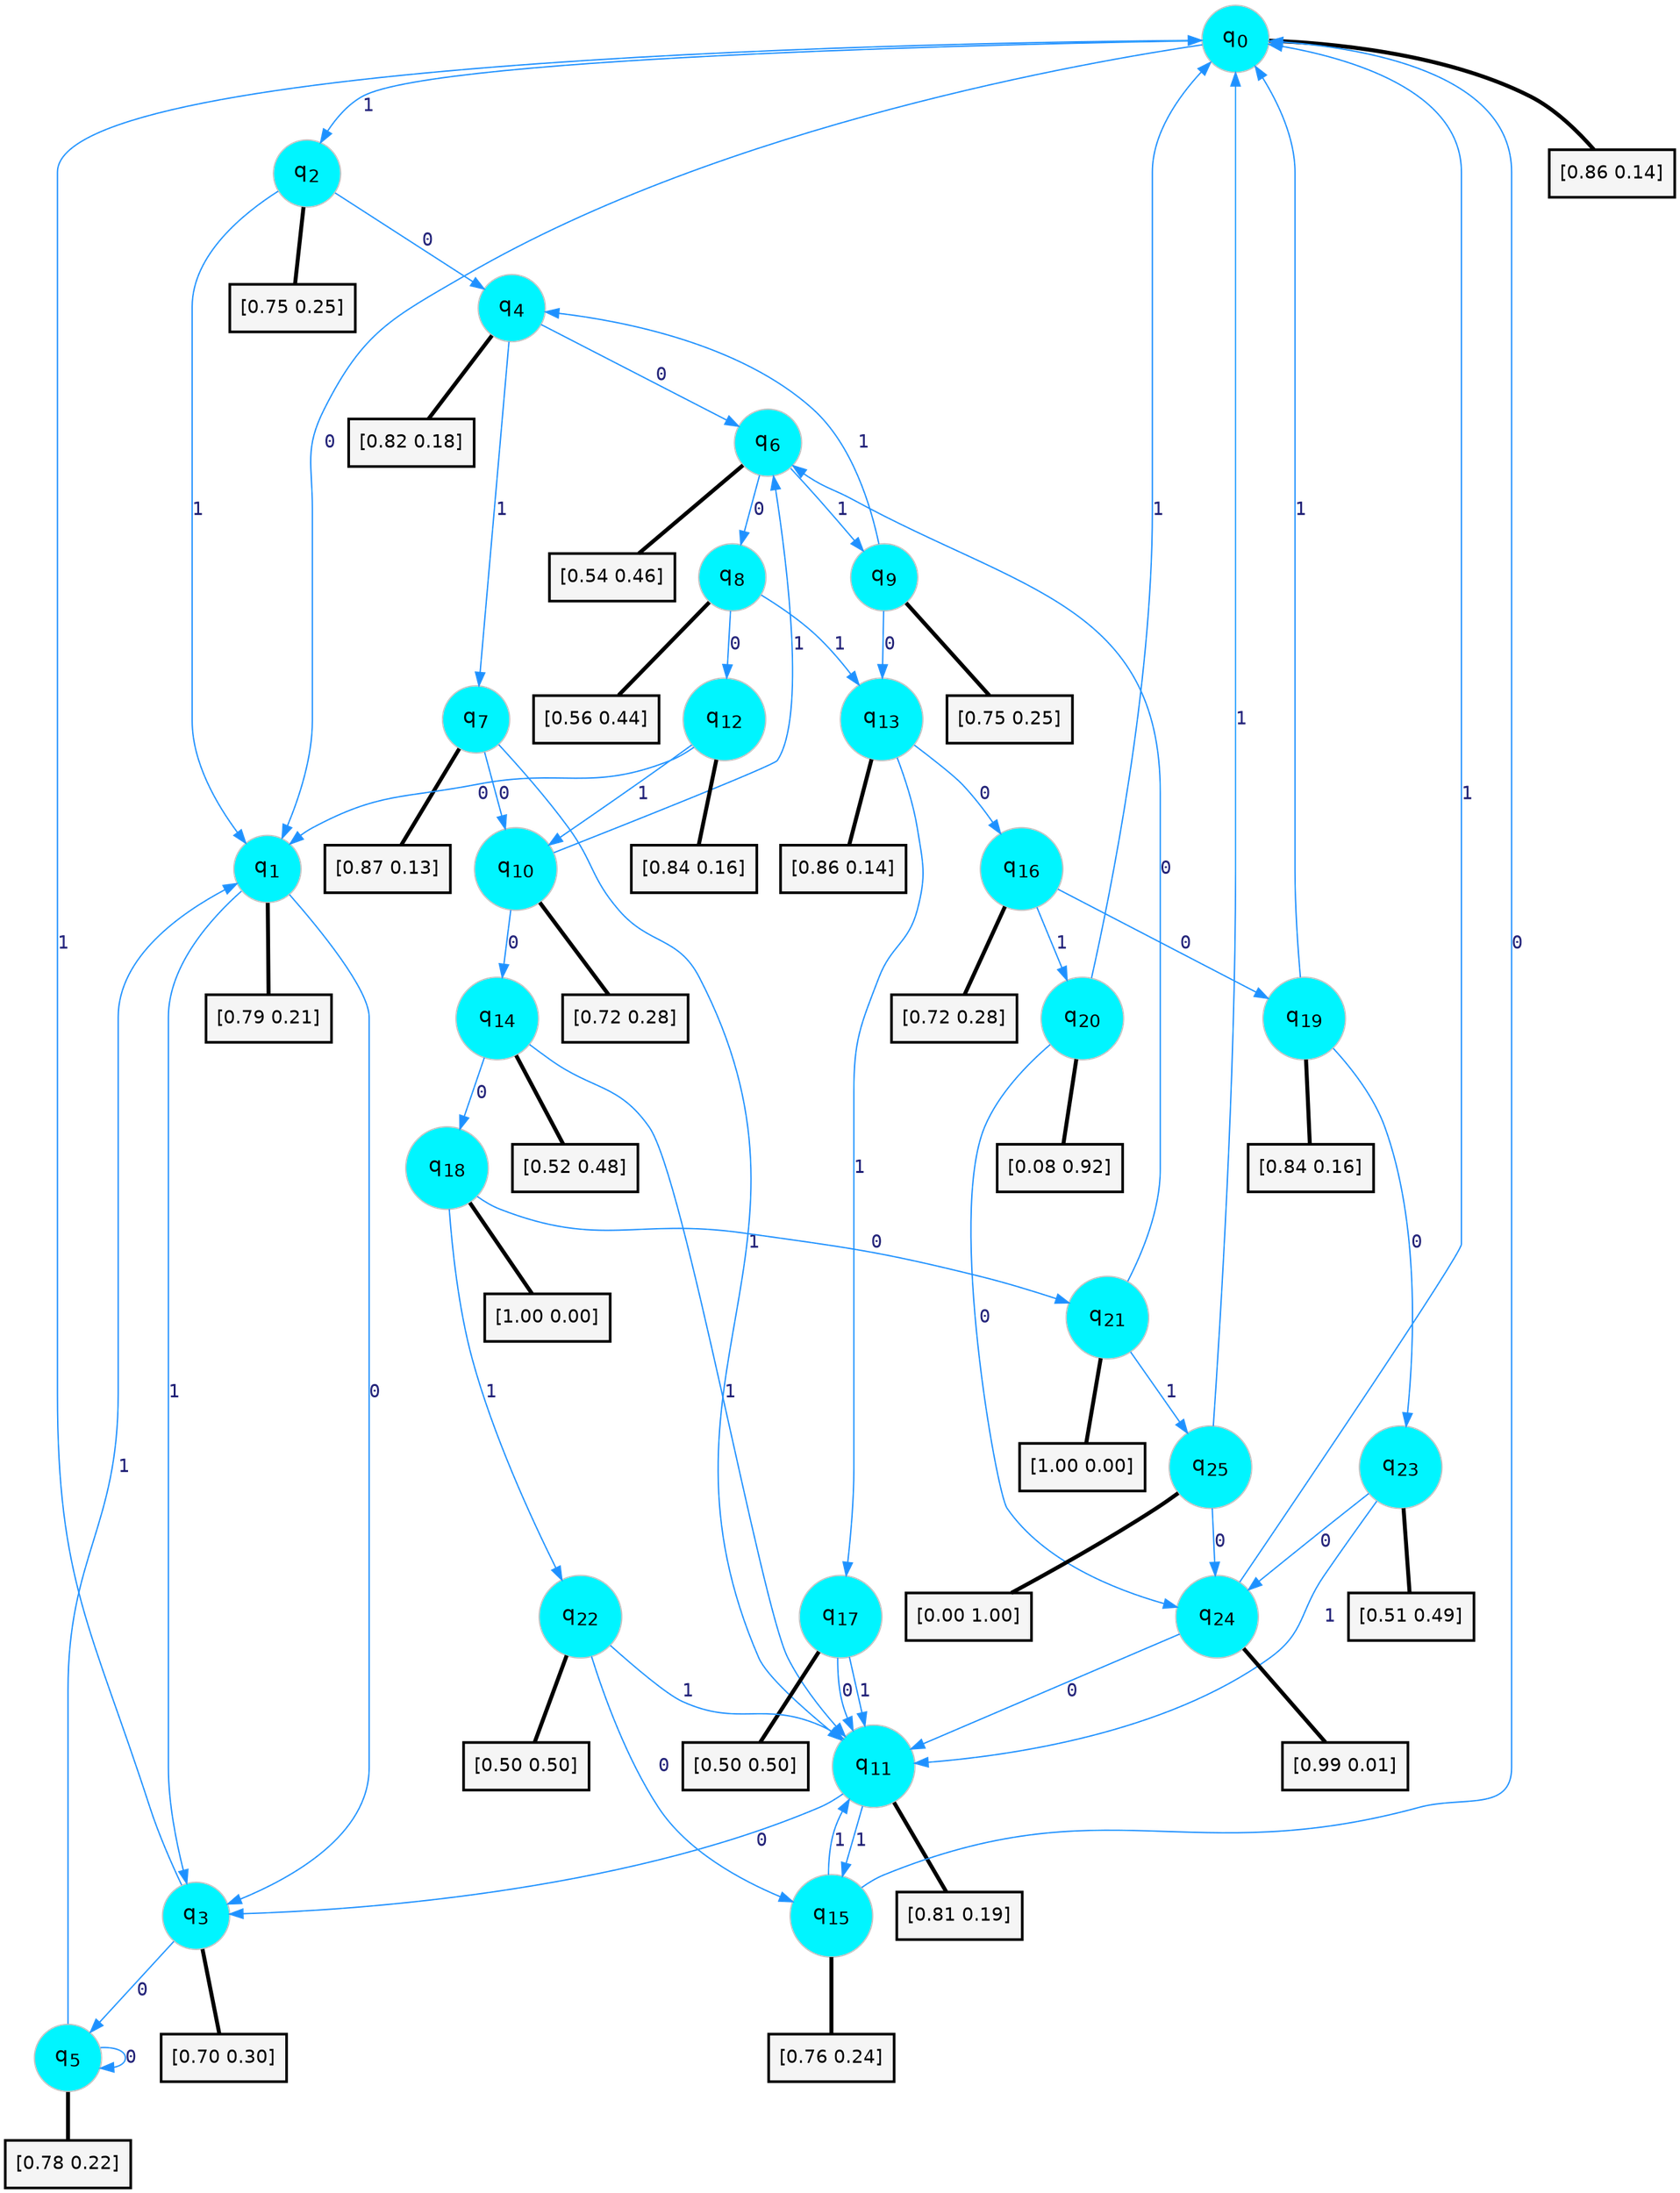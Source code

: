 digraph G {
graph [
bgcolor=transparent, dpi=300, rankdir=TD, size="40,25"];
node [
color=gray, fillcolor=turquoise1, fontcolor=black, fontname=Helvetica, fontsize=16, fontweight=bold, shape=circle, style=filled];
edge [
arrowsize=1, color=dodgerblue1, fontcolor=midnightblue, fontname=courier, fontweight=bold, penwidth=1, style=solid, weight=20];
0[label=<q<SUB>0</SUB>>];
1[label=<q<SUB>1</SUB>>];
2[label=<q<SUB>2</SUB>>];
3[label=<q<SUB>3</SUB>>];
4[label=<q<SUB>4</SUB>>];
5[label=<q<SUB>5</SUB>>];
6[label=<q<SUB>6</SUB>>];
7[label=<q<SUB>7</SUB>>];
8[label=<q<SUB>8</SUB>>];
9[label=<q<SUB>9</SUB>>];
10[label=<q<SUB>10</SUB>>];
11[label=<q<SUB>11</SUB>>];
12[label=<q<SUB>12</SUB>>];
13[label=<q<SUB>13</SUB>>];
14[label=<q<SUB>14</SUB>>];
15[label=<q<SUB>15</SUB>>];
16[label=<q<SUB>16</SUB>>];
17[label=<q<SUB>17</SUB>>];
18[label=<q<SUB>18</SUB>>];
19[label=<q<SUB>19</SUB>>];
20[label=<q<SUB>20</SUB>>];
21[label=<q<SUB>21</SUB>>];
22[label=<q<SUB>22</SUB>>];
23[label=<q<SUB>23</SUB>>];
24[label=<q<SUB>24</SUB>>];
25[label=<q<SUB>25</SUB>>];
26[label="[0.86 0.14]", shape=box,fontcolor=black, fontname=Helvetica, fontsize=14, penwidth=2, fillcolor=whitesmoke,color=black];
27[label="[0.79 0.21]", shape=box,fontcolor=black, fontname=Helvetica, fontsize=14, penwidth=2, fillcolor=whitesmoke,color=black];
28[label="[0.75 0.25]", shape=box,fontcolor=black, fontname=Helvetica, fontsize=14, penwidth=2, fillcolor=whitesmoke,color=black];
29[label="[0.70 0.30]", shape=box,fontcolor=black, fontname=Helvetica, fontsize=14, penwidth=2, fillcolor=whitesmoke,color=black];
30[label="[0.82 0.18]", shape=box,fontcolor=black, fontname=Helvetica, fontsize=14, penwidth=2, fillcolor=whitesmoke,color=black];
31[label="[0.78 0.22]", shape=box,fontcolor=black, fontname=Helvetica, fontsize=14, penwidth=2, fillcolor=whitesmoke,color=black];
32[label="[0.54 0.46]", shape=box,fontcolor=black, fontname=Helvetica, fontsize=14, penwidth=2, fillcolor=whitesmoke,color=black];
33[label="[0.87 0.13]", shape=box,fontcolor=black, fontname=Helvetica, fontsize=14, penwidth=2, fillcolor=whitesmoke,color=black];
34[label="[0.56 0.44]", shape=box,fontcolor=black, fontname=Helvetica, fontsize=14, penwidth=2, fillcolor=whitesmoke,color=black];
35[label="[0.75 0.25]", shape=box,fontcolor=black, fontname=Helvetica, fontsize=14, penwidth=2, fillcolor=whitesmoke,color=black];
36[label="[0.72 0.28]", shape=box,fontcolor=black, fontname=Helvetica, fontsize=14, penwidth=2, fillcolor=whitesmoke,color=black];
37[label="[0.81 0.19]", shape=box,fontcolor=black, fontname=Helvetica, fontsize=14, penwidth=2, fillcolor=whitesmoke,color=black];
38[label="[0.84 0.16]", shape=box,fontcolor=black, fontname=Helvetica, fontsize=14, penwidth=2, fillcolor=whitesmoke,color=black];
39[label="[0.86 0.14]", shape=box,fontcolor=black, fontname=Helvetica, fontsize=14, penwidth=2, fillcolor=whitesmoke,color=black];
40[label="[0.52 0.48]", shape=box,fontcolor=black, fontname=Helvetica, fontsize=14, penwidth=2, fillcolor=whitesmoke,color=black];
41[label="[0.76 0.24]", shape=box,fontcolor=black, fontname=Helvetica, fontsize=14, penwidth=2, fillcolor=whitesmoke,color=black];
42[label="[0.72 0.28]", shape=box,fontcolor=black, fontname=Helvetica, fontsize=14, penwidth=2, fillcolor=whitesmoke,color=black];
43[label="[0.50 0.50]", shape=box,fontcolor=black, fontname=Helvetica, fontsize=14, penwidth=2, fillcolor=whitesmoke,color=black];
44[label="[1.00 0.00]", shape=box,fontcolor=black, fontname=Helvetica, fontsize=14, penwidth=2, fillcolor=whitesmoke,color=black];
45[label="[0.84 0.16]", shape=box,fontcolor=black, fontname=Helvetica, fontsize=14, penwidth=2, fillcolor=whitesmoke,color=black];
46[label="[0.08 0.92]", shape=box,fontcolor=black, fontname=Helvetica, fontsize=14, penwidth=2, fillcolor=whitesmoke,color=black];
47[label="[1.00 0.00]", shape=box,fontcolor=black, fontname=Helvetica, fontsize=14, penwidth=2, fillcolor=whitesmoke,color=black];
48[label="[0.50 0.50]", shape=box,fontcolor=black, fontname=Helvetica, fontsize=14, penwidth=2, fillcolor=whitesmoke,color=black];
49[label="[0.51 0.49]", shape=box,fontcolor=black, fontname=Helvetica, fontsize=14, penwidth=2, fillcolor=whitesmoke,color=black];
50[label="[0.99 0.01]", shape=box,fontcolor=black, fontname=Helvetica, fontsize=14, penwidth=2, fillcolor=whitesmoke,color=black];
51[label="[0.00 1.00]", shape=box,fontcolor=black, fontname=Helvetica, fontsize=14, penwidth=2, fillcolor=whitesmoke,color=black];
0->1 [label=0];
0->2 [label=1];
0->26 [arrowhead=none, penwidth=3,color=black];
1->3 [label=0];
1->3 [label=1];
1->27 [arrowhead=none, penwidth=3,color=black];
2->4 [label=0];
2->1 [label=1];
2->28 [arrowhead=none, penwidth=3,color=black];
3->5 [label=0];
3->0 [label=1];
3->29 [arrowhead=none, penwidth=3,color=black];
4->6 [label=0];
4->7 [label=1];
4->30 [arrowhead=none, penwidth=3,color=black];
5->5 [label=0];
5->1 [label=1];
5->31 [arrowhead=none, penwidth=3,color=black];
6->8 [label=0];
6->9 [label=1];
6->32 [arrowhead=none, penwidth=3,color=black];
7->10 [label=0];
7->11 [label=1];
7->33 [arrowhead=none, penwidth=3,color=black];
8->12 [label=0];
8->13 [label=1];
8->34 [arrowhead=none, penwidth=3,color=black];
9->13 [label=0];
9->4 [label=1];
9->35 [arrowhead=none, penwidth=3,color=black];
10->14 [label=0];
10->6 [label=1];
10->36 [arrowhead=none, penwidth=3,color=black];
11->3 [label=0];
11->15 [label=1];
11->37 [arrowhead=none, penwidth=3,color=black];
12->1 [label=0];
12->10 [label=1];
12->38 [arrowhead=none, penwidth=3,color=black];
13->16 [label=0];
13->17 [label=1];
13->39 [arrowhead=none, penwidth=3,color=black];
14->18 [label=0];
14->11 [label=1];
14->40 [arrowhead=none, penwidth=3,color=black];
15->0 [label=0];
15->11 [label=1];
15->41 [arrowhead=none, penwidth=3,color=black];
16->19 [label=0];
16->20 [label=1];
16->42 [arrowhead=none, penwidth=3,color=black];
17->11 [label=0];
17->11 [label=1];
17->43 [arrowhead=none, penwidth=3,color=black];
18->21 [label=0];
18->22 [label=1];
18->44 [arrowhead=none, penwidth=3,color=black];
19->23 [label=0];
19->0 [label=1];
19->45 [arrowhead=none, penwidth=3,color=black];
20->24 [label=0];
20->0 [label=1];
20->46 [arrowhead=none, penwidth=3,color=black];
21->6 [label=0];
21->25 [label=1];
21->47 [arrowhead=none, penwidth=3,color=black];
22->15 [label=0];
22->11 [label=1];
22->48 [arrowhead=none, penwidth=3,color=black];
23->24 [label=0];
23->11 [label=1];
23->49 [arrowhead=none, penwidth=3,color=black];
24->11 [label=0];
24->0 [label=1];
24->50 [arrowhead=none, penwidth=3,color=black];
25->24 [label=0];
25->0 [label=1];
25->51 [arrowhead=none, penwidth=3,color=black];
}
